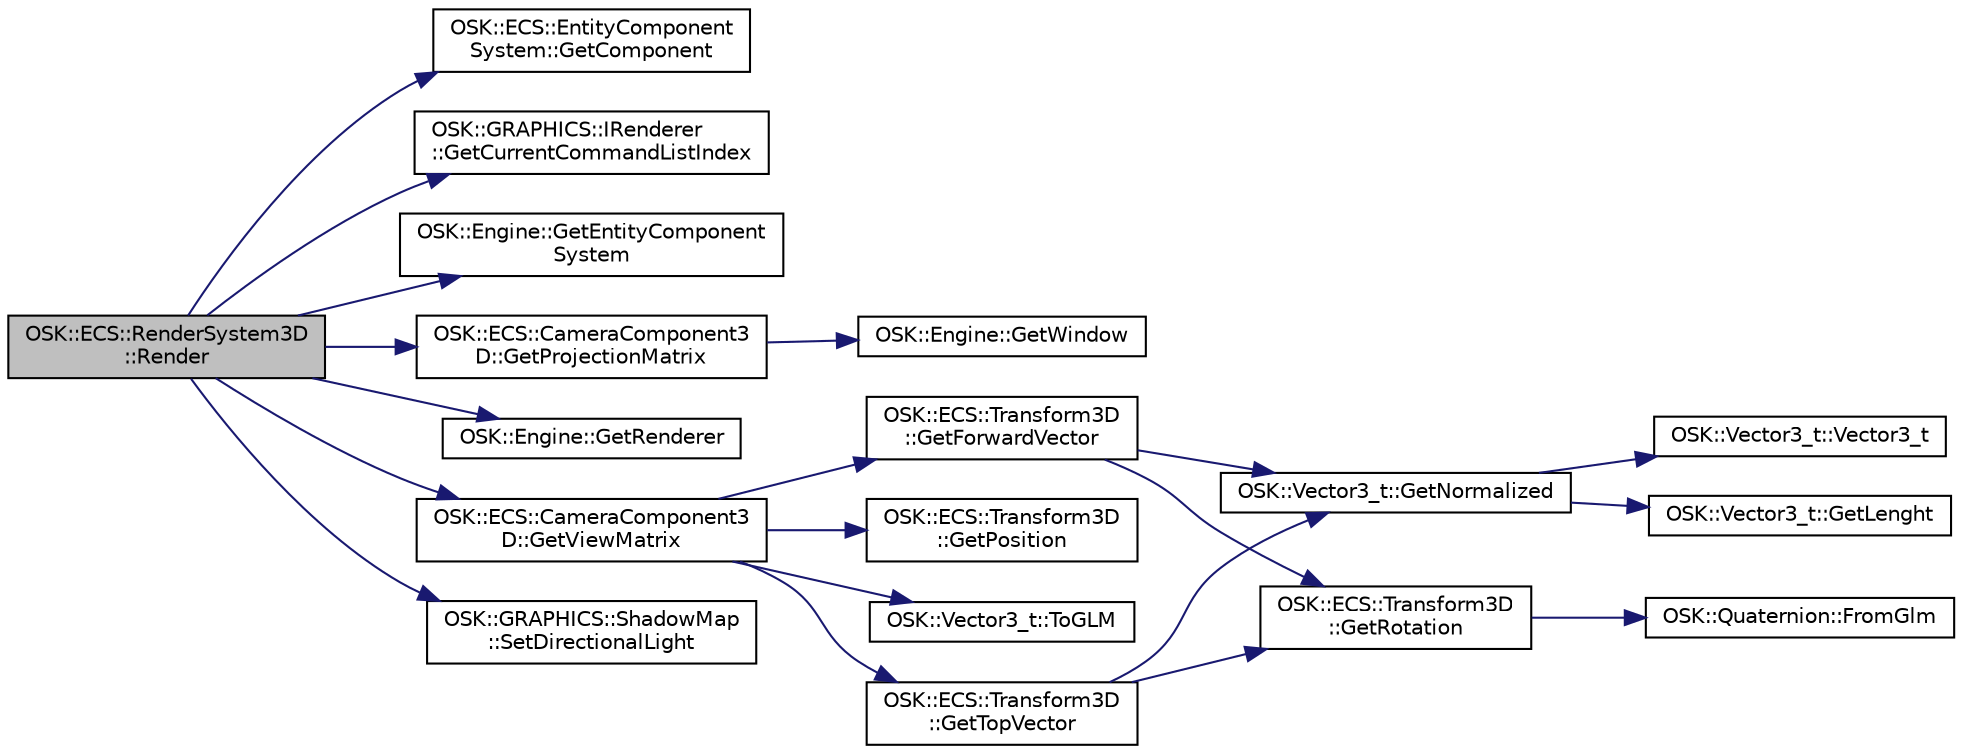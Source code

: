 digraph "OSK::ECS::RenderSystem3D::Render"
{
 // LATEX_PDF_SIZE
  edge [fontname="Helvetica",fontsize="10",labelfontname="Helvetica",labelfontsize="10"];
  node [fontname="Helvetica",fontsize="10",shape=record];
  rankdir="LR";
  Node1 [label="OSK::ECS::RenderSystem3D\l::Render",height=0.2,width=0.4,color="black", fillcolor="grey75", style="filled", fontcolor="black",tooltip="Comando específico del sistema, para ejecutar el renderizado."];
  Node1 -> Node2 [color="midnightblue",fontsize="10",style="solid",fontname="Helvetica"];
  Node2 [label="OSK::ECS::EntityComponent\lSystem::GetComponent",height=0.2,width=0.4,color="black", fillcolor="white", style="filled",URL="$class_o_s_k_1_1_e_c_s_1_1_entity_component_system.html#ab543c5c91b9b319ed21a01da96ea06d9",tooltip="Devuelve una referencia al componente del tipo dado del objeto."];
  Node1 -> Node3 [color="midnightblue",fontsize="10",style="solid",fontname="Helvetica"];
  Node3 [label="OSK::GRAPHICS::IRenderer\l::GetCurrentCommandListIndex",height=0.2,width=0.4,color="black", fillcolor="white", style="filled",URL="$class_o_s_k_1_1_g_r_a_p_h_i_c_s_1_1_i_renderer.html#a4a779e3af14025ec16d8a0c0a6cf0fe5",tooltip=" "];
  Node1 -> Node4 [color="midnightblue",fontsize="10",style="solid",fontname="Helvetica"];
  Node4 [label="OSK::Engine::GetEntityComponent\lSystem",height=0.2,width=0.4,color="black", fillcolor="white", style="filled",URL="$class_o_s_k_1_1_engine.html#a17fd2842c078b7ddb4aaa70cd04549ab",tooltip=" "];
  Node1 -> Node5 [color="midnightblue",fontsize="10",style="solid",fontname="Helvetica"];
  Node5 [label="OSK::ECS::CameraComponent3\lD::GetProjectionMatrix",height=0.2,width=0.4,color="black", fillcolor="white", style="filled",URL="$class_o_s_k_1_1_e_c_s_1_1_camera_component3_d.html#a68079a946e3c8d14718ef8d0f560b9c0",tooltip="Obtiene la matriz proyección de la cámara."];
  Node5 -> Node6 [color="midnightblue",fontsize="10",style="solid",fontname="Helvetica"];
  Node6 [label="OSK::Engine::GetWindow",height=0.2,width=0.4,color="black", fillcolor="white", style="filled",URL="$class_o_s_k_1_1_engine.html#a96eab59df83d63ab65869fea551bb272",tooltip=" "];
  Node1 -> Node7 [color="midnightblue",fontsize="10",style="solid",fontname="Helvetica"];
  Node7 [label="OSK::Engine::GetRenderer",height=0.2,width=0.4,color="black", fillcolor="white", style="filled",URL="$class_o_s_k_1_1_engine.html#a019c5397d042224c134b7fd22c739d00",tooltip=" "];
  Node1 -> Node8 [color="midnightblue",fontsize="10",style="solid",fontname="Helvetica"];
  Node8 [label="OSK::ECS::CameraComponent3\lD::GetViewMatrix",height=0.2,width=0.4,color="black", fillcolor="white", style="filled",URL="$class_o_s_k_1_1_e_c_s_1_1_camera_component3_d.html#a5cc4bc7e2d2d8c23c93b13096970acdb",tooltip="Obtiene la matriz view de la cámara."];
  Node8 -> Node9 [color="midnightblue",fontsize="10",style="solid",fontname="Helvetica"];
  Node9 [label="OSK::ECS::Transform3D\l::GetForwardVector",height=0.2,width=0.4,color="black", fillcolor="white", style="filled",URL="$class_o_s_k_1_1_e_c_s_1_1_transform3_d.html#a9b390c0ca43ed7f1ff6696b3a98e0e06",tooltip="Devuelve un vector unitario 3D que apunta hacia el frente de la entidad."];
  Node9 -> Node10 [color="midnightblue",fontsize="10",style="solid",fontname="Helvetica"];
  Node10 [label="OSK::Vector3_t::GetNormalized",height=0.2,width=0.4,color="black", fillcolor="white", style="filled",URL="$class_o_s_k_1_1_vector3__t.html#aef1702c4230df139c7f0e28cd27bc4a6",tooltip="Devuelve un vector 3D normalizado con la misma dirección que este."];
  Node10 -> Node11 [color="midnightblue",fontsize="10",style="solid",fontname="Helvetica"];
  Node11 [label="OSK::Vector3_t::GetLenght",height=0.2,width=0.4,color="black", fillcolor="white", style="filled",URL="$class_o_s_k_1_1_vector3__t.html#ad59b181161a83a239c30d692bd79982c",tooltip="Módulo del vector. Obtiene la longitud del vector."];
  Node10 -> Node12 [color="midnightblue",fontsize="10",style="solid",fontname="Helvetica"];
  Node12 [label="OSK::Vector3_t::Vector3_t",height=0.2,width=0.4,color="black", fillcolor="white", style="filled",URL="$class_o_s_k_1_1_vector3__t.html#abfc61058c184a3320c0e6d1993b7a037",tooltip="Crea un vector 3D nulo { 0, 0, 0 }."];
  Node9 -> Node13 [color="midnightblue",fontsize="10",style="solid",fontname="Helvetica"];
  Node13 [label="OSK::ECS::Transform3D\l::GetRotation",height=0.2,width=0.4,color="black", fillcolor="white", style="filled",URL="$class_o_s_k_1_1_e_c_s_1_1_transform3_d.html#aaf12b490c6875c0308348d203a1656cb",tooltip="Orientación."];
  Node13 -> Node14 [color="midnightblue",fontsize="10",style="solid",fontname="Helvetica"];
  Node14 [label="OSK::Quaternion::FromGlm",height=0.2,width=0.4,color="black", fillcolor="white", style="filled",URL="$class_o_s_k_1_1_quaternion.html#a0cbf0edcbfd33647de6fa20d641d2216",tooltip="Crea un cuaternión a partir del dado."];
  Node8 -> Node15 [color="midnightblue",fontsize="10",style="solid",fontname="Helvetica"];
  Node15 [label="OSK::ECS::Transform3D\l::GetPosition",height=0.2,width=0.4,color="black", fillcolor="white", style="filled",URL="$class_o_s_k_1_1_e_c_s_1_1_transform3_d.html#a385e7addbf6a4b3f00b54019e5335550",tooltip="Vector posición en el mundo 3D."];
  Node8 -> Node16 [color="midnightblue",fontsize="10",style="solid",fontname="Helvetica"];
  Node16 [label="OSK::ECS::Transform3D\l::GetTopVector",height=0.2,width=0.4,color="black", fillcolor="white", style="filled",URL="$class_o_s_k_1_1_e_c_s_1_1_transform3_d.html#ae1fdf26c51ef096c24769c479c976b45",tooltip="Devuelve un vector unitario 3D que apunta hacia arriba de la entidad."];
  Node16 -> Node10 [color="midnightblue",fontsize="10",style="solid",fontname="Helvetica"];
  Node16 -> Node13 [color="midnightblue",fontsize="10",style="solid",fontname="Helvetica"];
  Node8 -> Node17 [color="midnightblue",fontsize="10",style="solid",fontname="Helvetica"];
  Node17 [label="OSK::Vector3_t::ToGLM",height=0.2,width=0.4,color="black", fillcolor="white", style="filled",URL="$class_o_s_k_1_1_vector3__t.html#acb2737aa41e9e488c3e93a30fcedfb1c",tooltip="OSK::Vector2 a glm::vec3."];
  Node1 -> Node18 [color="midnightblue",fontsize="10",style="solid",fontname="Helvetica"];
  Node18 [label="OSK::GRAPHICS::ShadowMap\l::SetDirectionalLight",height=0.2,width=0.4,color="black", fillcolor="white", style="filled",URL="$class_o_s_k_1_1_g_r_a_p_h_i_c_s_1_1_shadow_map.html#ab750efcb37e8e0e58084096c18d1d0d6",tooltip="Establece la luz direccional que proyectará las sobras sobre este mapa de sombras."];
}
